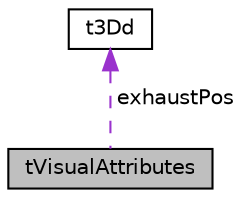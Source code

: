 digraph "tVisualAttributes"
{
  edge [fontname="Helvetica",fontsize="10",labelfontname="Helvetica",labelfontsize="10"];
  node [fontname="Helvetica",fontsize="10",shape=record];
  Node1 [label="tVisualAttributes",height=0.2,width=0.4,color="black", fillcolor="grey75", style="filled", fontcolor="black"];
  Node2 -> Node1 [dir="back",color="darkorchid3",fontsize="10",style="dashed",label=" exhaustPos" ,fontname="Helvetica"];
  Node2 [label="t3Dd",height=0.2,width=0.4,color="black", fillcolor="white", style="filled",URL="$structt3_dd.html",tooltip="3D point. "];
}
